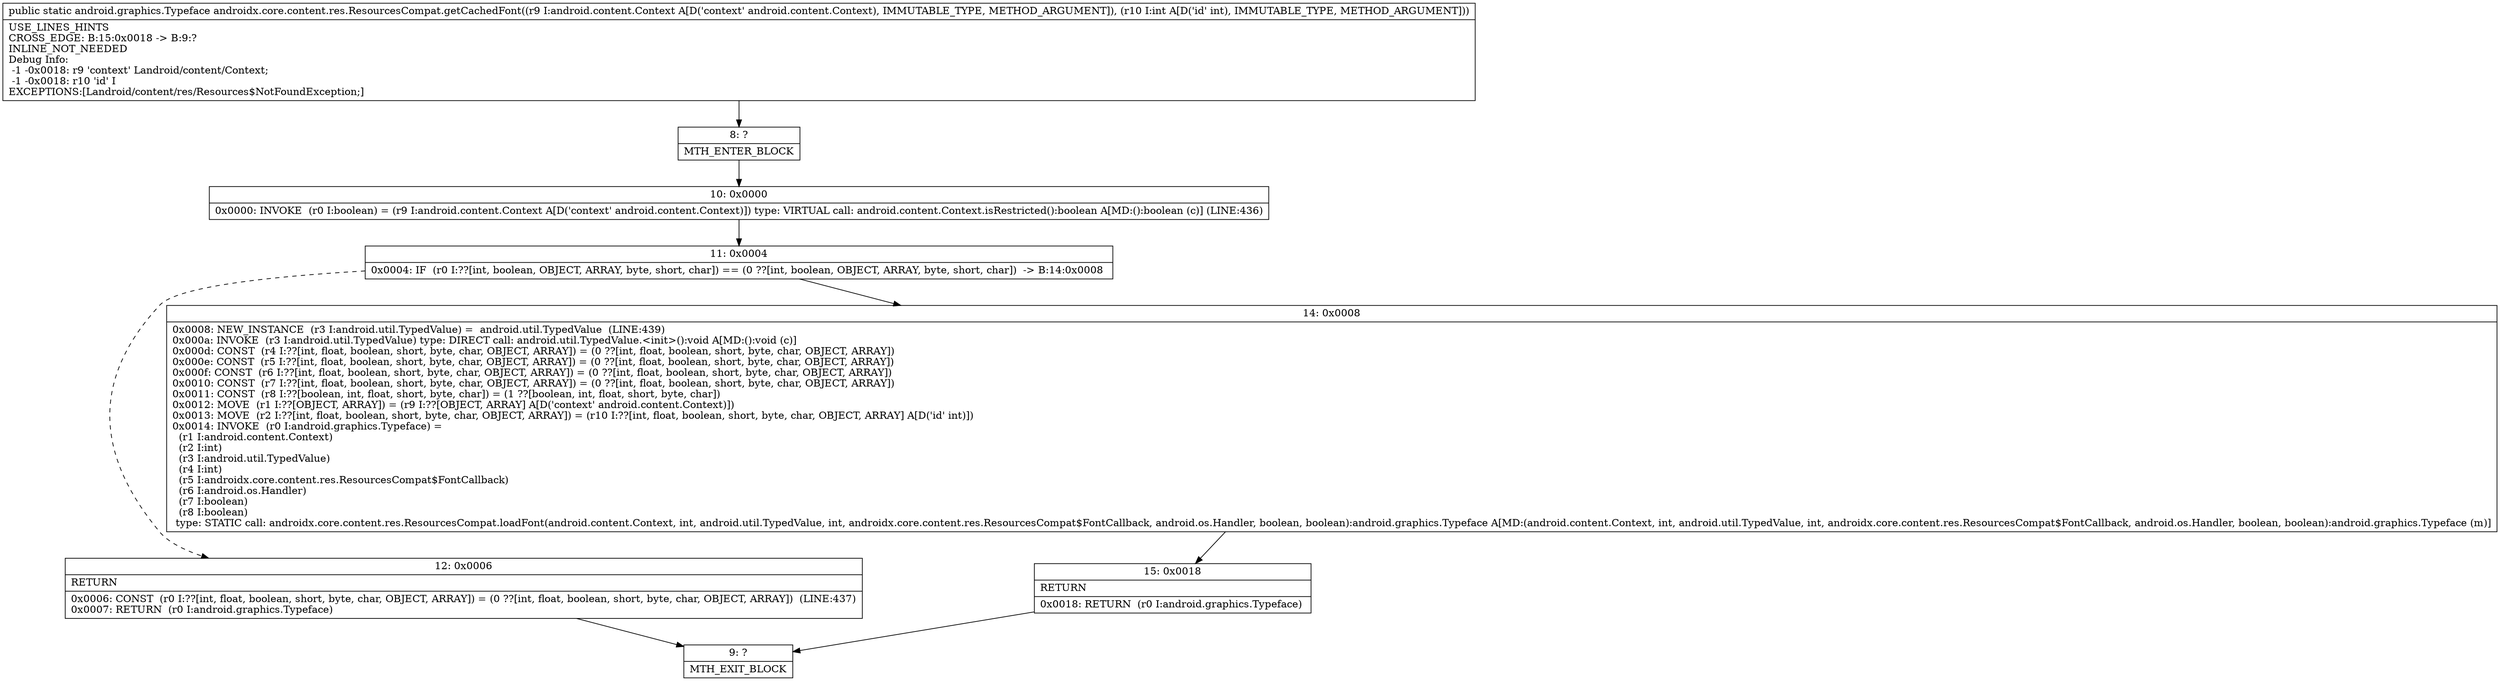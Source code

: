 digraph "CFG forandroidx.core.content.res.ResourcesCompat.getCachedFont(Landroid\/content\/Context;I)Landroid\/graphics\/Typeface;" {
Node_8 [shape=record,label="{8\:\ ?|MTH_ENTER_BLOCK\l}"];
Node_10 [shape=record,label="{10\:\ 0x0000|0x0000: INVOKE  (r0 I:boolean) = (r9 I:android.content.Context A[D('context' android.content.Context)]) type: VIRTUAL call: android.content.Context.isRestricted():boolean A[MD:():boolean (c)] (LINE:436)\l}"];
Node_11 [shape=record,label="{11\:\ 0x0004|0x0004: IF  (r0 I:??[int, boolean, OBJECT, ARRAY, byte, short, char]) == (0 ??[int, boolean, OBJECT, ARRAY, byte, short, char])  \-\> B:14:0x0008 \l}"];
Node_12 [shape=record,label="{12\:\ 0x0006|RETURN\l|0x0006: CONST  (r0 I:??[int, float, boolean, short, byte, char, OBJECT, ARRAY]) = (0 ??[int, float, boolean, short, byte, char, OBJECT, ARRAY])  (LINE:437)\l0x0007: RETURN  (r0 I:android.graphics.Typeface) \l}"];
Node_9 [shape=record,label="{9\:\ ?|MTH_EXIT_BLOCK\l}"];
Node_14 [shape=record,label="{14\:\ 0x0008|0x0008: NEW_INSTANCE  (r3 I:android.util.TypedValue) =  android.util.TypedValue  (LINE:439)\l0x000a: INVOKE  (r3 I:android.util.TypedValue) type: DIRECT call: android.util.TypedValue.\<init\>():void A[MD:():void (c)]\l0x000d: CONST  (r4 I:??[int, float, boolean, short, byte, char, OBJECT, ARRAY]) = (0 ??[int, float, boolean, short, byte, char, OBJECT, ARRAY]) \l0x000e: CONST  (r5 I:??[int, float, boolean, short, byte, char, OBJECT, ARRAY]) = (0 ??[int, float, boolean, short, byte, char, OBJECT, ARRAY]) \l0x000f: CONST  (r6 I:??[int, float, boolean, short, byte, char, OBJECT, ARRAY]) = (0 ??[int, float, boolean, short, byte, char, OBJECT, ARRAY]) \l0x0010: CONST  (r7 I:??[int, float, boolean, short, byte, char, OBJECT, ARRAY]) = (0 ??[int, float, boolean, short, byte, char, OBJECT, ARRAY]) \l0x0011: CONST  (r8 I:??[boolean, int, float, short, byte, char]) = (1 ??[boolean, int, float, short, byte, char]) \l0x0012: MOVE  (r1 I:??[OBJECT, ARRAY]) = (r9 I:??[OBJECT, ARRAY] A[D('context' android.content.Context)]) \l0x0013: MOVE  (r2 I:??[int, float, boolean, short, byte, char, OBJECT, ARRAY]) = (r10 I:??[int, float, boolean, short, byte, char, OBJECT, ARRAY] A[D('id' int)]) \l0x0014: INVOKE  (r0 I:android.graphics.Typeface) = \l  (r1 I:android.content.Context)\l  (r2 I:int)\l  (r3 I:android.util.TypedValue)\l  (r4 I:int)\l  (r5 I:androidx.core.content.res.ResourcesCompat$FontCallback)\l  (r6 I:android.os.Handler)\l  (r7 I:boolean)\l  (r8 I:boolean)\l type: STATIC call: androidx.core.content.res.ResourcesCompat.loadFont(android.content.Context, int, android.util.TypedValue, int, androidx.core.content.res.ResourcesCompat$FontCallback, android.os.Handler, boolean, boolean):android.graphics.Typeface A[MD:(android.content.Context, int, android.util.TypedValue, int, androidx.core.content.res.ResourcesCompat$FontCallback, android.os.Handler, boolean, boolean):android.graphics.Typeface (m)]\l}"];
Node_15 [shape=record,label="{15\:\ 0x0018|RETURN\l|0x0018: RETURN  (r0 I:android.graphics.Typeface) \l}"];
MethodNode[shape=record,label="{public static android.graphics.Typeface androidx.core.content.res.ResourcesCompat.getCachedFont((r9 I:android.content.Context A[D('context' android.content.Context), IMMUTABLE_TYPE, METHOD_ARGUMENT]), (r10 I:int A[D('id' int), IMMUTABLE_TYPE, METHOD_ARGUMENT]))  | USE_LINES_HINTS\lCROSS_EDGE: B:15:0x0018 \-\> B:9:?\lINLINE_NOT_NEEDED\lDebug Info:\l  \-1 \-0x0018: r9 'context' Landroid\/content\/Context;\l  \-1 \-0x0018: r10 'id' I\lEXCEPTIONS:[Landroid\/content\/res\/Resources$NotFoundException;]\l}"];
MethodNode -> Node_8;Node_8 -> Node_10;
Node_10 -> Node_11;
Node_11 -> Node_12[style=dashed];
Node_11 -> Node_14;
Node_12 -> Node_9;
Node_14 -> Node_15;
Node_15 -> Node_9;
}


